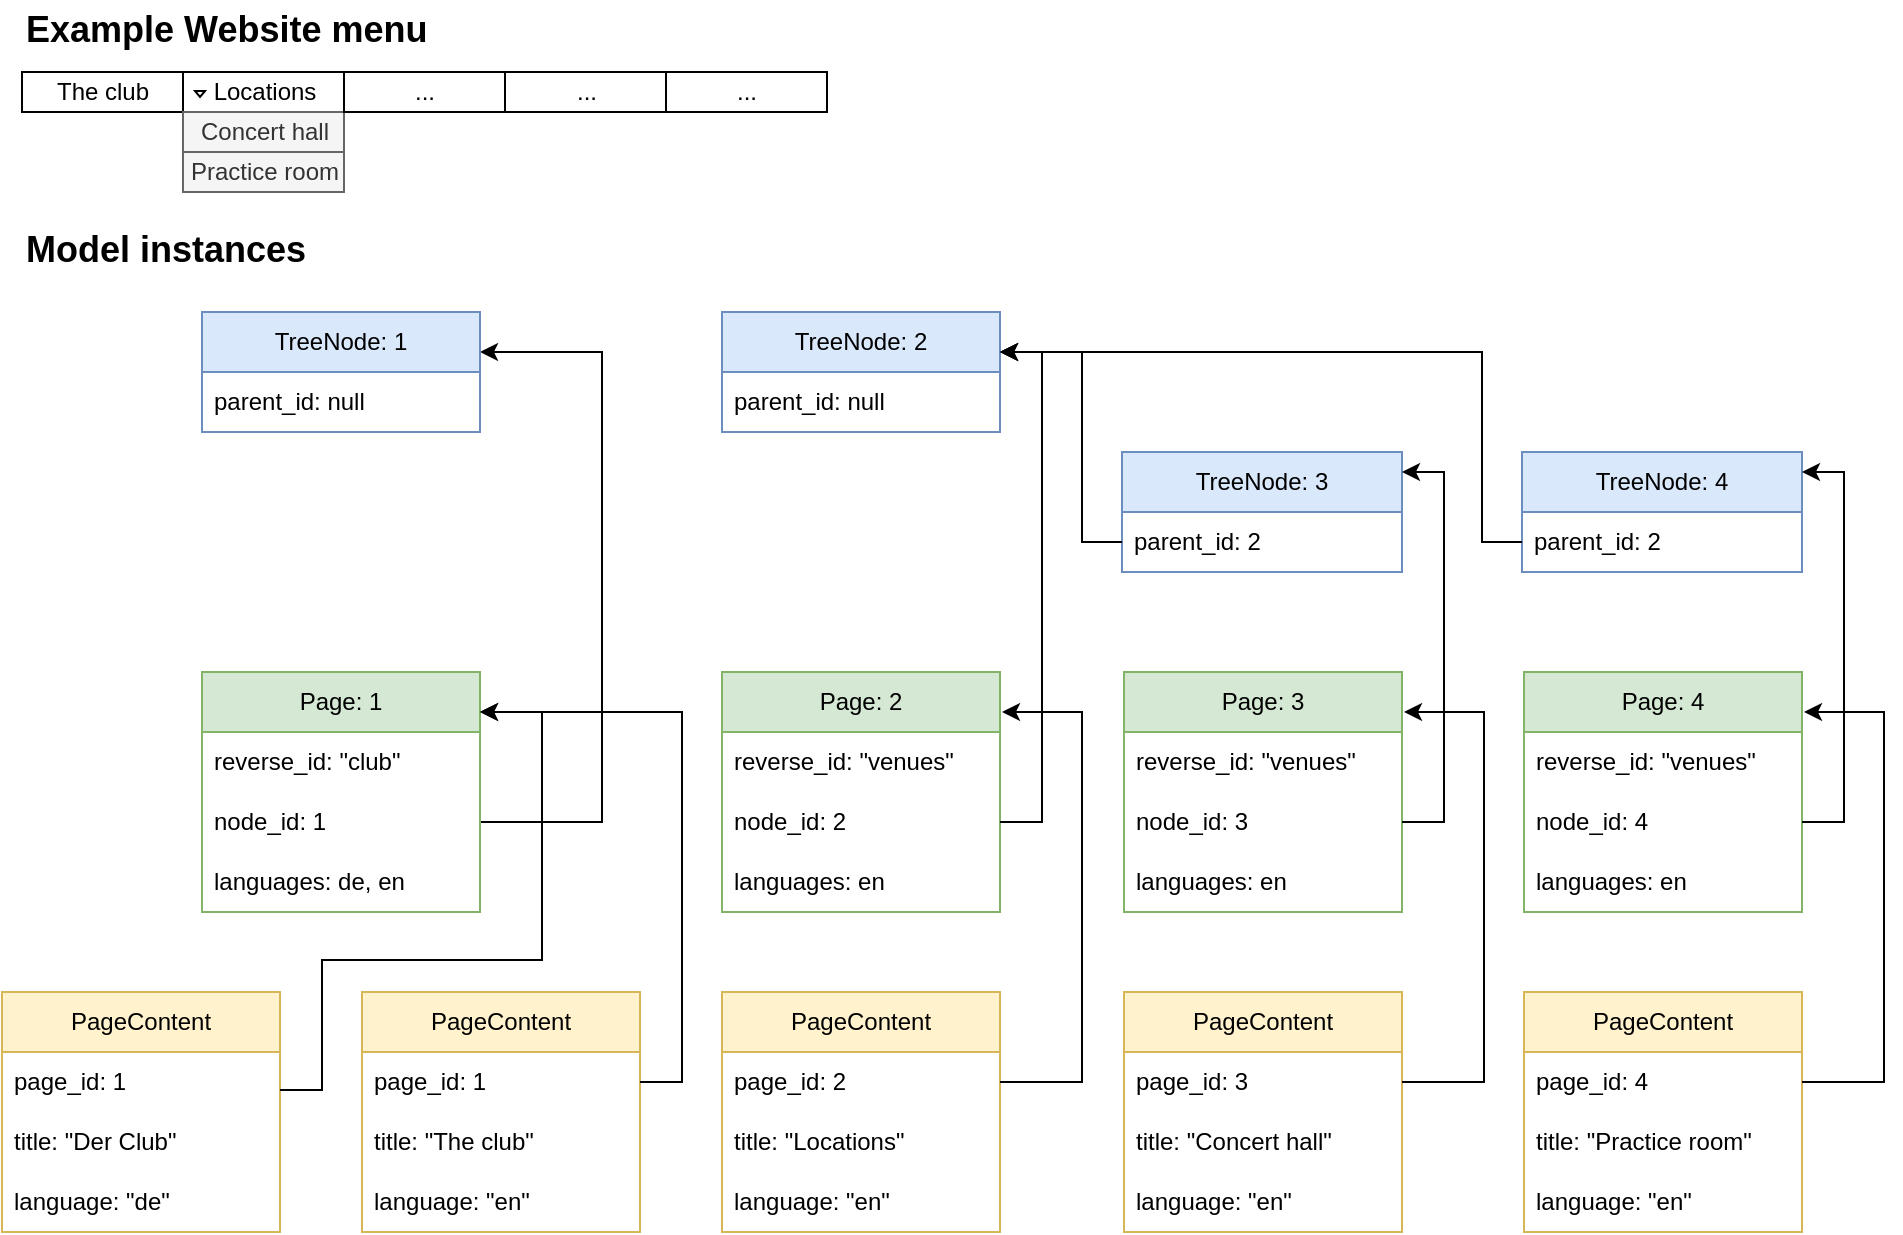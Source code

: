 <mxfile version="24.4.10" type="device">
  <diagram name="Page-1" id="IKWaYWiB5Xeum57ija8Y">
    <mxGraphModel dx="1057" dy="564" grid="1" gridSize="10" guides="1" tooltips="1" connect="1" arrows="1" fold="1" page="1" pageScale="1" pageWidth="850" pageHeight="1100" math="0" shadow="0">
      <root>
        <mxCell id="0" />
        <mxCell id="1" parent="0" />
        <mxCell id="kfbwJ9AQZt4Cy4s4MH8l-24" style="edgeStyle=orthogonalEdgeStyle;rounded=0;orthogonalLoop=1;jettySize=auto;html=1;startArrow=classic;startFill=1;endArrow=none;endFill=0;" edge="1" parent="1" source="kfbwJ9AQZt4Cy4s4MH8l-16" target="kfbwJ9AQZt4Cy4s4MH8l-22">
          <mxGeometry relative="1" as="geometry">
            <Array as="points">
              <mxPoint x="310" y="180" />
              <mxPoint x="310" y="415" />
            </Array>
          </mxGeometry>
        </mxCell>
        <mxCell id="kfbwJ9AQZt4Cy4s4MH8l-16" value="TreeNode: 1" style="swimlane;fontStyle=0;childLayout=stackLayout;horizontal=1;startSize=30;horizontalStack=0;resizeParent=1;resizeParentMax=0;resizeLast=0;collapsible=1;marginBottom=0;whiteSpace=wrap;html=1;fillColor=#dae8fc;strokeColor=#6c8ebf;" vertex="1" parent="1">
          <mxGeometry x="110" y="160" width="139" height="60" as="geometry" />
        </mxCell>
        <mxCell id="kfbwJ9AQZt4Cy4s4MH8l-17" value="parent_id: null" style="text;strokeColor=none;fillColor=none;align=left;verticalAlign=middle;spacingLeft=4;spacingRight=4;overflow=hidden;points=[[0,0.5],[1,0.5]];portConstraint=eastwest;rotatable=0;whiteSpace=wrap;html=1;" vertex="1" parent="kfbwJ9AQZt4Cy4s4MH8l-16">
          <mxGeometry y="30" width="139" height="30" as="geometry" />
        </mxCell>
        <mxCell id="kfbwJ9AQZt4Cy4s4MH8l-20" value="Page: 1" style="swimlane;fontStyle=0;childLayout=stackLayout;horizontal=1;startSize=30;horizontalStack=0;resizeParent=1;resizeParentMax=0;resizeLast=0;collapsible=1;marginBottom=0;whiteSpace=wrap;html=1;fillColor=#d5e8d4;strokeColor=#82b366;" vertex="1" parent="1">
          <mxGeometry x="110" y="340" width="139" height="120" as="geometry" />
        </mxCell>
        <mxCell id="kfbwJ9AQZt4Cy4s4MH8l-21" value="&lt;div&gt;reverse_id: &quot;club&quot;&lt;/div&gt;" style="text;strokeColor=none;fillColor=none;align=left;verticalAlign=middle;spacingLeft=4;spacingRight=4;overflow=hidden;points=[[0,0.5],[1,0.5]];portConstraint=eastwest;rotatable=0;whiteSpace=wrap;html=1;" vertex="1" parent="kfbwJ9AQZt4Cy4s4MH8l-20">
          <mxGeometry y="30" width="139" height="30" as="geometry" />
        </mxCell>
        <mxCell id="kfbwJ9AQZt4Cy4s4MH8l-22" value="node_id: 1" style="text;strokeColor=none;fillColor=none;align=left;verticalAlign=middle;spacingLeft=4;spacingRight=4;overflow=hidden;points=[[0,0.5],[1,0.5]];portConstraint=eastwest;rotatable=0;whiteSpace=wrap;html=1;" vertex="1" parent="kfbwJ9AQZt4Cy4s4MH8l-20">
          <mxGeometry y="60" width="139" height="30" as="geometry" />
        </mxCell>
        <mxCell id="kfbwJ9AQZt4Cy4s4MH8l-23" value="languages: de, en" style="text;strokeColor=none;fillColor=none;align=left;verticalAlign=middle;spacingLeft=4;spacingRight=4;overflow=hidden;points=[[0,0.5],[1,0.5]];portConstraint=eastwest;rotatable=0;whiteSpace=wrap;html=1;" vertex="1" parent="kfbwJ9AQZt4Cy4s4MH8l-20">
          <mxGeometry y="90" width="139" height="30" as="geometry" />
        </mxCell>
        <mxCell id="kfbwJ9AQZt4Cy4s4MH8l-25" value="PageContent" style="swimlane;fontStyle=0;childLayout=stackLayout;horizontal=1;startSize=30;horizontalStack=0;resizeParent=1;resizeParentMax=0;resizeLast=0;collapsible=1;marginBottom=0;whiteSpace=wrap;html=1;fillColor=#fff2cc;strokeColor=#d6b656;" vertex="1" parent="1">
          <mxGeometry x="10" y="500" width="139" height="120" as="geometry" />
        </mxCell>
        <mxCell id="kfbwJ9AQZt4Cy4s4MH8l-26" value="page_id: 1" style="text;strokeColor=none;fillColor=none;align=left;verticalAlign=middle;spacingLeft=4;spacingRight=4;overflow=hidden;points=[[0,0.5],[1,0.5]];portConstraint=eastwest;rotatable=0;whiteSpace=wrap;html=1;" vertex="1" parent="kfbwJ9AQZt4Cy4s4MH8l-25">
          <mxGeometry y="30" width="139" height="30" as="geometry" />
        </mxCell>
        <mxCell id="kfbwJ9AQZt4Cy4s4MH8l-28" value="title: &quot;Der Club&quot;" style="text;strokeColor=none;fillColor=none;align=left;verticalAlign=middle;spacingLeft=4;spacingRight=4;overflow=hidden;points=[[0,0.5],[1,0.5]];portConstraint=eastwest;rotatable=0;whiteSpace=wrap;html=1;" vertex="1" parent="kfbwJ9AQZt4Cy4s4MH8l-25">
          <mxGeometry y="60" width="139" height="30" as="geometry" />
        </mxCell>
        <mxCell id="kfbwJ9AQZt4Cy4s4MH8l-35" value="language: &quot;de&quot;" style="text;strokeColor=none;fillColor=none;align=left;verticalAlign=middle;spacingLeft=4;spacingRight=4;overflow=hidden;points=[[0,0.5],[1,0.5]];portConstraint=eastwest;rotatable=0;whiteSpace=wrap;html=1;" vertex="1" parent="kfbwJ9AQZt4Cy4s4MH8l-25">
          <mxGeometry y="90" width="139" height="30" as="geometry" />
        </mxCell>
        <mxCell id="kfbwJ9AQZt4Cy4s4MH8l-29" value="PageContent" style="swimlane;fontStyle=0;childLayout=stackLayout;horizontal=1;startSize=30;horizontalStack=0;resizeParent=1;resizeParentMax=0;resizeLast=0;collapsible=1;marginBottom=0;whiteSpace=wrap;html=1;fillColor=#fff2cc;strokeColor=#d6b656;" vertex="1" parent="1">
          <mxGeometry x="190" y="500" width="139" height="120" as="geometry" />
        </mxCell>
        <mxCell id="kfbwJ9AQZt4Cy4s4MH8l-30" value="page_id: 1" style="text;strokeColor=none;fillColor=none;align=left;verticalAlign=middle;spacingLeft=4;spacingRight=4;overflow=hidden;points=[[0,0.5],[1,0.5]];portConstraint=eastwest;rotatable=0;whiteSpace=wrap;html=1;" vertex="1" parent="kfbwJ9AQZt4Cy4s4MH8l-29">
          <mxGeometry y="30" width="139" height="30" as="geometry" />
        </mxCell>
        <mxCell id="kfbwJ9AQZt4Cy4s4MH8l-31" value="title: &quot;The club&quot;" style="text;strokeColor=none;fillColor=none;align=left;verticalAlign=middle;spacingLeft=4;spacingRight=4;overflow=hidden;points=[[0,0.5],[1,0.5]];portConstraint=eastwest;rotatable=0;whiteSpace=wrap;html=1;" vertex="1" parent="kfbwJ9AQZt4Cy4s4MH8l-29">
          <mxGeometry y="60" width="139" height="30" as="geometry" />
        </mxCell>
        <mxCell id="kfbwJ9AQZt4Cy4s4MH8l-36" value="language: &quot;en&quot;" style="text;strokeColor=none;fillColor=none;align=left;verticalAlign=middle;spacingLeft=4;spacingRight=4;overflow=hidden;points=[[0,0.5],[1,0.5]];portConstraint=eastwest;rotatable=0;whiteSpace=wrap;html=1;" vertex="1" parent="kfbwJ9AQZt4Cy4s4MH8l-29">
          <mxGeometry y="90" width="139" height="30" as="geometry" />
        </mxCell>
        <mxCell id="kfbwJ9AQZt4Cy4s4MH8l-34" value="" style="edgeStyle=orthogonalEdgeStyle;rounded=0;orthogonalLoop=1;jettySize=auto;html=1;startArrow=classic;startFill=1;endArrow=none;endFill=0;" edge="1" parent="1" source="kfbwJ9AQZt4Cy4s4MH8l-20" target="kfbwJ9AQZt4Cy4s4MH8l-30">
          <mxGeometry relative="1" as="geometry">
            <mxPoint x="260" y="349.999" as="sourcePoint" />
            <mxPoint x="350.97" y="534.97" as="targetPoint" />
            <Array as="points">
              <mxPoint x="350" y="360" />
              <mxPoint x="350" y="545" />
            </Array>
          </mxGeometry>
        </mxCell>
        <mxCell id="kfbwJ9AQZt4Cy4s4MH8l-37" value="" style="edgeStyle=orthogonalEdgeStyle;rounded=0;orthogonalLoop=1;jettySize=auto;html=1;startArrow=classic;startFill=1;endArrow=none;endFill=0;" edge="1" parent="1">
          <mxGeometry relative="1" as="geometry">
            <mxPoint x="249" y="360" as="sourcePoint" />
            <mxPoint x="149" y="549" as="targetPoint" />
            <Array as="points">
              <mxPoint x="280" y="360" />
              <mxPoint x="280" y="484" />
              <mxPoint x="170" y="484" />
              <mxPoint x="170" y="549" />
            </Array>
          </mxGeometry>
        </mxCell>
        <mxCell id="kfbwJ9AQZt4Cy4s4MH8l-38" value="TreeNode: 2" style="swimlane;fontStyle=0;childLayout=stackLayout;horizontal=1;startSize=30;horizontalStack=0;resizeParent=1;resizeParentMax=0;resizeLast=0;collapsible=1;marginBottom=0;whiteSpace=wrap;html=1;fillColor=#dae8fc;strokeColor=#6c8ebf;" vertex="1" parent="1">
          <mxGeometry x="370" y="160" width="139" height="60" as="geometry" />
        </mxCell>
        <mxCell id="kfbwJ9AQZt4Cy4s4MH8l-39" value="parent_id: null" style="text;strokeColor=none;fillColor=none;align=left;verticalAlign=middle;spacingLeft=4;spacingRight=4;overflow=hidden;points=[[0,0.5],[1,0.5]];portConstraint=eastwest;rotatable=0;whiteSpace=wrap;html=1;" vertex="1" parent="kfbwJ9AQZt4Cy4s4MH8l-38">
          <mxGeometry y="30" width="139" height="30" as="geometry" />
        </mxCell>
        <mxCell id="kfbwJ9AQZt4Cy4s4MH8l-40" value="Page: 2" style="swimlane;fontStyle=0;childLayout=stackLayout;horizontal=1;startSize=30;horizontalStack=0;resizeParent=1;resizeParentMax=0;resizeLast=0;collapsible=1;marginBottom=0;whiteSpace=wrap;html=1;fillColor=#d5e8d4;strokeColor=#82b366;" vertex="1" parent="1">
          <mxGeometry x="370" y="340" width="139" height="120" as="geometry" />
        </mxCell>
        <mxCell id="kfbwJ9AQZt4Cy4s4MH8l-41" value="&lt;div&gt;reverse_id: &quot;venues&quot;&lt;/div&gt;" style="text;strokeColor=none;fillColor=none;align=left;verticalAlign=middle;spacingLeft=4;spacingRight=4;overflow=hidden;points=[[0,0.5],[1,0.5]];portConstraint=eastwest;rotatable=0;whiteSpace=wrap;html=1;" vertex="1" parent="kfbwJ9AQZt4Cy4s4MH8l-40">
          <mxGeometry y="30" width="139" height="30" as="geometry" />
        </mxCell>
        <mxCell id="kfbwJ9AQZt4Cy4s4MH8l-42" value="node_id: 2" style="text;strokeColor=none;fillColor=none;align=left;verticalAlign=middle;spacingLeft=4;spacingRight=4;overflow=hidden;points=[[0,0.5],[1,0.5]];portConstraint=eastwest;rotatable=0;whiteSpace=wrap;html=1;" vertex="1" parent="kfbwJ9AQZt4Cy4s4MH8l-40">
          <mxGeometry y="60" width="139" height="30" as="geometry" />
        </mxCell>
        <mxCell id="kfbwJ9AQZt4Cy4s4MH8l-43" value="languages: en" style="text;strokeColor=none;fillColor=none;align=left;verticalAlign=middle;spacingLeft=4;spacingRight=4;overflow=hidden;points=[[0,0.5],[1,0.5]];portConstraint=eastwest;rotatable=0;whiteSpace=wrap;html=1;" vertex="1" parent="kfbwJ9AQZt4Cy4s4MH8l-40">
          <mxGeometry y="90" width="139" height="30" as="geometry" />
        </mxCell>
        <mxCell id="kfbwJ9AQZt4Cy4s4MH8l-44" value="PageContent" style="swimlane;fontStyle=0;childLayout=stackLayout;horizontal=1;startSize=30;horizontalStack=0;resizeParent=1;resizeParentMax=0;resizeLast=0;collapsible=1;marginBottom=0;whiteSpace=wrap;html=1;fillColor=#fff2cc;strokeColor=#d6b656;" vertex="1" parent="1">
          <mxGeometry x="370" y="500" width="139" height="120" as="geometry" />
        </mxCell>
        <mxCell id="kfbwJ9AQZt4Cy4s4MH8l-45" value="page_id: 2" style="text;strokeColor=none;fillColor=none;align=left;verticalAlign=middle;spacingLeft=4;spacingRight=4;overflow=hidden;points=[[0,0.5],[1,0.5]];portConstraint=eastwest;rotatable=0;whiteSpace=wrap;html=1;" vertex="1" parent="kfbwJ9AQZt4Cy4s4MH8l-44">
          <mxGeometry y="30" width="139" height="30" as="geometry" />
        </mxCell>
        <mxCell id="kfbwJ9AQZt4Cy4s4MH8l-46" value="title: &quot;Locations&quot;" style="text;strokeColor=none;fillColor=none;align=left;verticalAlign=middle;spacingLeft=4;spacingRight=4;overflow=hidden;points=[[0,0.5],[1,0.5]];portConstraint=eastwest;rotatable=0;whiteSpace=wrap;html=1;" vertex="1" parent="kfbwJ9AQZt4Cy4s4MH8l-44">
          <mxGeometry y="60" width="139" height="30" as="geometry" />
        </mxCell>
        <mxCell id="kfbwJ9AQZt4Cy4s4MH8l-47" value="language: &quot;en&quot;" style="text;strokeColor=none;fillColor=none;align=left;verticalAlign=middle;spacingLeft=4;spacingRight=4;overflow=hidden;points=[[0,0.5],[1,0.5]];portConstraint=eastwest;rotatable=0;whiteSpace=wrap;html=1;" vertex="1" parent="kfbwJ9AQZt4Cy4s4MH8l-44">
          <mxGeometry y="90" width="139" height="30" as="geometry" />
        </mxCell>
        <mxCell id="kfbwJ9AQZt4Cy4s4MH8l-48" style="edgeStyle=orthogonalEdgeStyle;rounded=0;orthogonalLoop=1;jettySize=auto;html=1;startArrow=classic;startFill=1;endArrow=none;endFill=0;" edge="1" source="kfbwJ9AQZt4Cy4s4MH8l-38" target="kfbwJ9AQZt4Cy4s4MH8l-42" parent="1">
          <mxGeometry relative="1" as="geometry">
            <Array as="points">
              <mxPoint x="530" y="180" />
              <mxPoint x="530" y="415" />
            </Array>
          </mxGeometry>
        </mxCell>
        <mxCell id="kfbwJ9AQZt4Cy4s4MH8l-49" value="" style="edgeStyle=orthogonalEdgeStyle;rounded=0;orthogonalLoop=1;jettySize=auto;html=1;startArrow=classic;startFill=1;endArrow=none;endFill=0;entryX=1;entryY=0.5;entryDx=0;entryDy=0;" edge="1" parent="1" target="kfbwJ9AQZt4Cy4s4MH8l-45">
          <mxGeometry relative="1" as="geometry">
            <mxPoint x="510" y="360" as="sourcePoint" />
            <mxPoint x="520" y="545" as="targetPoint" />
            <Array as="points">
              <mxPoint x="550" y="360" />
              <mxPoint x="550" y="545" />
            </Array>
          </mxGeometry>
        </mxCell>
        <mxCell id="kfbwJ9AQZt4Cy4s4MH8l-50" value="TreeNode: 3" style="swimlane;fontStyle=0;childLayout=stackLayout;horizontal=1;startSize=30;horizontalStack=0;resizeParent=1;resizeParentMax=0;resizeLast=0;collapsible=1;marginBottom=0;whiteSpace=wrap;html=1;fillColor=#dae8fc;strokeColor=#6c8ebf;" vertex="1" parent="1">
          <mxGeometry x="570" y="230" width="140" height="60" as="geometry" />
        </mxCell>
        <mxCell id="kfbwJ9AQZt4Cy4s4MH8l-51" value="parent_id: 2" style="text;strokeColor=none;fillColor=none;align=left;verticalAlign=middle;spacingLeft=4;spacingRight=4;overflow=hidden;points=[[0,0.5],[1,0.5]];portConstraint=eastwest;rotatable=0;whiteSpace=wrap;html=1;" vertex="1" parent="kfbwJ9AQZt4Cy4s4MH8l-50">
          <mxGeometry y="30" width="140" height="30" as="geometry" />
        </mxCell>
        <mxCell id="kfbwJ9AQZt4Cy4s4MH8l-52" value="TreeNode: 4" style="swimlane;fontStyle=0;childLayout=stackLayout;horizontal=1;startSize=30;horizontalStack=0;resizeParent=1;resizeParentMax=0;resizeLast=0;collapsible=1;marginBottom=0;whiteSpace=wrap;html=1;fillColor=#dae8fc;strokeColor=#6c8ebf;" vertex="1" parent="1">
          <mxGeometry x="770" y="230" width="140" height="60" as="geometry" />
        </mxCell>
        <mxCell id="kfbwJ9AQZt4Cy4s4MH8l-53" value="parent_id: 2" style="text;strokeColor=none;fillColor=none;align=left;verticalAlign=middle;spacingLeft=4;spacingRight=4;overflow=hidden;points=[[0,0.5],[1,0.5]];portConstraint=eastwest;rotatable=0;whiteSpace=wrap;html=1;" vertex="1" parent="kfbwJ9AQZt4Cy4s4MH8l-52">
          <mxGeometry y="30" width="140" height="30" as="geometry" />
        </mxCell>
        <mxCell id="kfbwJ9AQZt4Cy4s4MH8l-54" style="edgeStyle=orthogonalEdgeStyle;rounded=0;orthogonalLoop=1;jettySize=auto;html=1;startArrow=classic;startFill=1;endArrow=none;endFill=0;" edge="1" parent="1" target="kfbwJ9AQZt4Cy4s4MH8l-51">
          <mxGeometry relative="1" as="geometry">
            <mxPoint x="509" y="180" as="sourcePoint" />
            <mxPoint x="509" y="415" as="targetPoint" />
            <Array as="points">
              <mxPoint x="550" y="180" />
              <mxPoint x="550" y="275" />
            </Array>
          </mxGeometry>
        </mxCell>
        <mxCell id="kfbwJ9AQZt4Cy4s4MH8l-55" style="edgeStyle=orthogonalEdgeStyle;rounded=0;orthogonalLoop=1;jettySize=auto;html=1;startArrow=classic;startFill=1;endArrow=none;endFill=0;" edge="1" parent="1" target="kfbwJ9AQZt4Cy4s4MH8l-53">
          <mxGeometry relative="1" as="geometry">
            <mxPoint x="509" y="180" as="sourcePoint" />
            <mxPoint x="570" y="275" as="targetPoint" />
            <Array as="points">
              <mxPoint x="750" y="180" />
              <mxPoint x="750" y="275" />
            </Array>
          </mxGeometry>
        </mxCell>
        <mxCell id="kfbwJ9AQZt4Cy4s4MH8l-56" value="Page: 3" style="swimlane;fontStyle=0;childLayout=stackLayout;horizontal=1;startSize=30;horizontalStack=0;resizeParent=1;resizeParentMax=0;resizeLast=0;collapsible=1;marginBottom=0;whiteSpace=wrap;html=1;fillColor=#d5e8d4;strokeColor=#82b366;" vertex="1" parent="1">
          <mxGeometry x="571" y="340" width="139" height="120" as="geometry" />
        </mxCell>
        <mxCell id="kfbwJ9AQZt4Cy4s4MH8l-57" value="&lt;div&gt;reverse_id: &quot;venues&quot;&lt;/div&gt;" style="text;strokeColor=none;fillColor=none;align=left;verticalAlign=middle;spacingLeft=4;spacingRight=4;overflow=hidden;points=[[0,0.5],[1,0.5]];portConstraint=eastwest;rotatable=0;whiteSpace=wrap;html=1;" vertex="1" parent="kfbwJ9AQZt4Cy4s4MH8l-56">
          <mxGeometry y="30" width="139" height="30" as="geometry" />
        </mxCell>
        <mxCell id="kfbwJ9AQZt4Cy4s4MH8l-58" value="&lt;div&gt;node_id: 3&lt;/div&gt;" style="text;strokeColor=none;fillColor=none;align=left;verticalAlign=middle;spacingLeft=4;spacingRight=4;overflow=hidden;points=[[0,0.5],[1,0.5]];portConstraint=eastwest;rotatable=0;whiteSpace=wrap;html=1;" vertex="1" parent="kfbwJ9AQZt4Cy4s4MH8l-56">
          <mxGeometry y="60" width="139" height="30" as="geometry" />
        </mxCell>
        <mxCell id="kfbwJ9AQZt4Cy4s4MH8l-59" value="languages: en" style="text;strokeColor=none;fillColor=none;align=left;verticalAlign=middle;spacingLeft=4;spacingRight=4;overflow=hidden;points=[[0,0.5],[1,0.5]];portConstraint=eastwest;rotatable=0;whiteSpace=wrap;html=1;" vertex="1" parent="kfbwJ9AQZt4Cy4s4MH8l-56">
          <mxGeometry y="90" width="139" height="30" as="geometry" />
        </mxCell>
        <mxCell id="kfbwJ9AQZt4Cy4s4MH8l-60" value="PageContent" style="swimlane;fontStyle=0;childLayout=stackLayout;horizontal=1;startSize=30;horizontalStack=0;resizeParent=1;resizeParentMax=0;resizeLast=0;collapsible=1;marginBottom=0;whiteSpace=wrap;html=1;fillColor=#fff2cc;strokeColor=#d6b656;" vertex="1" parent="1">
          <mxGeometry x="571" y="500" width="139" height="120" as="geometry" />
        </mxCell>
        <mxCell id="kfbwJ9AQZt4Cy4s4MH8l-61" value="page_id: 3" style="text;strokeColor=none;fillColor=none;align=left;verticalAlign=middle;spacingLeft=4;spacingRight=4;overflow=hidden;points=[[0,0.5],[1,0.5]];portConstraint=eastwest;rotatable=0;whiteSpace=wrap;html=1;" vertex="1" parent="kfbwJ9AQZt4Cy4s4MH8l-60">
          <mxGeometry y="30" width="139" height="30" as="geometry" />
        </mxCell>
        <mxCell id="kfbwJ9AQZt4Cy4s4MH8l-62" value="title: &quot;Concert hall&quot;" style="text;strokeColor=none;fillColor=none;align=left;verticalAlign=middle;spacingLeft=4;spacingRight=4;overflow=hidden;points=[[0,0.5],[1,0.5]];portConstraint=eastwest;rotatable=0;whiteSpace=wrap;html=1;" vertex="1" parent="kfbwJ9AQZt4Cy4s4MH8l-60">
          <mxGeometry y="60" width="139" height="30" as="geometry" />
        </mxCell>
        <mxCell id="kfbwJ9AQZt4Cy4s4MH8l-63" value="language: &quot;en&quot;" style="text;strokeColor=none;fillColor=none;align=left;verticalAlign=middle;spacingLeft=4;spacingRight=4;overflow=hidden;points=[[0,0.5],[1,0.5]];portConstraint=eastwest;rotatable=0;whiteSpace=wrap;html=1;" vertex="1" parent="kfbwJ9AQZt4Cy4s4MH8l-60">
          <mxGeometry y="90" width="139" height="30" as="geometry" />
        </mxCell>
        <mxCell id="kfbwJ9AQZt4Cy4s4MH8l-64" value="Page: 4" style="swimlane;fontStyle=0;childLayout=stackLayout;horizontal=1;startSize=30;horizontalStack=0;resizeParent=1;resizeParentMax=0;resizeLast=0;collapsible=1;marginBottom=0;whiteSpace=wrap;html=1;fillColor=#d5e8d4;strokeColor=#82b366;" vertex="1" parent="1">
          <mxGeometry x="771" y="340" width="139" height="120" as="geometry" />
        </mxCell>
        <mxCell id="kfbwJ9AQZt4Cy4s4MH8l-65" value="&lt;div&gt;reverse_id: &quot;venues&quot;&lt;/div&gt;" style="text;strokeColor=none;fillColor=none;align=left;verticalAlign=middle;spacingLeft=4;spacingRight=4;overflow=hidden;points=[[0,0.5],[1,0.5]];portConstraint=eastwest;rotatable=0;whiteSpace=wrap;html=1;" vertex="1" parent="kfbwJ9AQZt4Cy4s4MH8l-64">
          <mxGeometry y="30" width="139" height="30" as="geometry" />
        </mxCell>
        <mxCell id="kfbwJ9AQZt4Cy4s4MH8l-66" value="node_id: 4" style="text;strokeColor=none;fillColor=none;align=left;verticalAlign=middle;spacingLeft=4;spacingRight=4;overflow=hidden;points=[[0,0.5],[1,0.5]];portConstraint=eastwest;rotatable=0;whiteSpace=wrap;html=1;" vertex="1" parent="kfbwJ9AQZt4Cy4s4MH8l-64">
          <mxGeometry y="60" width="139" height="30" as="geometry" />
        </mxCell>
        <mxCell id="kfbwJ9AQZt4Cy4s4MH8l-67" value="languages: en" style="text;strokeColor=none;fillColor=none;align=left;verticalAlign=middle;spacingLeft=4;spacingRight=4;overflow=hidden;points=[[0,0.5],[1,0.5]];portConstraint=eastwest;rotatable=0;whiteSpace=wrap;html=1;" vertex="1" parent="kfbwJ9AQZt4Cy4s4MH8l-64">
          <mxGeometry y="90" width="139" height="30" as="geometry" />
        </mxCell>
        <mxCell id="kfbwJ9AQZt4Cy4s4MH8l-68" value="PageContent" style="swimlane;fontStyle=0;childLayout=stackLayout;horizontal=1;startSize=30;horizontalStack=0;resizeParent=1;resizeParentMax=0;resizeLast=0;collapsible=1;marginBottom=0;whiteSpace=wrap;html=1;fillColor=#fff2cc;strokeColor=#d6b656;" vertex="1" parent="1">
          <mxGeometry x="771" y="500" width="139" height="120" as="geometry" />
        </mxCell>
        <mxCell id="kfbwJ9AQZt4Cy4s4MH8l-69" value="page_id: 4" style="text;strokeColor=none;fillColor=none;align=left;verticalAlign=middle;spacingLeft=4;spacingRight=4;overflow=hidden;points=[[0,0.5],[1,0.5]];portConstraint=eastwest;rotatable=0;whiteSpace=wrap;html=1;" vertex="1" parent="kfbwJ9AQZt4Cy4s4MH8l-68">
          <mxGeometry y="30" width="139" height="30" as="geometry" />
        </mxCell>
        <mxCell id="kfbwJ9AQZt4Cy4s4MH8l-70" value="title: &quot;Practice room&quot;" style="text;strokeColor=none;fillColor=none;align=left;verticalAlign=middle;spacingLeft=4;spacingRight=4;overflow=hidden;points=[[0,0.5],[1,0.5]];portConstraint=eastwest;rotatable=0;whiteSpace=wrap;html=1;" vertex="1" parent="kfbwJ9AQZt4Cy4s4MH8l-68">
          <mxGeometry y="60" width="139" height="30" as="geometry" />
        </mxCell>
        <mxCell id="kfbwJ9AQZt4Cy4s4MH8l-71" value="language: &quot;en&quot;" style="text;strokeColor=none;fillColor=none;align=left;verticalAlign=middle;spacingLeft=4;spacingRight=4;overflow=hidden;points=[[0,0.5],[1,0.5]];portConstraint=eastwest;rotatable=0;whiteSpace=wrap;html=1;" vertex="1" parent="kfbwJ9AQZt4Cy4s4MH8l-68">
          <mxGeometry y="90" width="139" height="30" as="geometry" />
        </mxCell>
        <mxCell id="kfbwJ9AQZt4Cy4s4MH8l-72" style="edgeStyle=orthogonalEdgeStyle;rounded=0;orthogonalLoop=1;jettySize=auto;html=1;startArrow=classic;startFill=1;endArrow=none;endFill=0;" edge="1" parent="1" source="kfbwJ9AQZt4Cy4s4MH8l-50" target="kfbwJ9AQZt4Cy4s4MH8l-58">
          <mxGeometry relative="1" as="geometry">
            <mxPoint x="710" y="240" as="sourcePoint" />
            <mxPoint x="710" y="475" as="targetPoint" />
            <Array as="points">
              <mxPoint x="731" y="240" />
              <mxPoint x="731" y="415" />
            </Array>
          </mxGeometry>
        </mxCell>
        <mxCell id="kfbwJ9AQZt4Cy4s4MH8l-73" style="edgeStyle=orthogonalEdgeStyle;rounded=0;orthogonalLoop=1;jettySize=auto;html=1;startArrow=classic;startFill=1;endArrow=none;endFill=0;" edge="1" parent="1" source="kfbwJ9AQZt4Cy4s4MH8l-52" target="kfbwJ9AQZt4Cy4s4MH8l-66">
          <mxGeometry relative="1" as="geometry">
            <mxPoint x="910" y="240" as="sourcePoint" />
            <mxPoint x="910" y="415" as="targetPoint" />
            <Array as="points">
              <mxPoint x="931" y="240" />
              <mxPoint x="931" y="415" />
            </Array>
          </mxGeometry>
        </mxCell>
        <mxCell id="kfbwJ9AQZt4Cy4s4MH8l-75" value="" style="edgeStyle=orthogonalEdgeStyle;rounded=0;orthogonalLoop=1;jettySize=auto;html=1;startArrow=classic;startFill=1;endArrow=none;endFill=0;entryX=1;entryY=0.5;entryDx=0;entryDy=0;" edge="1" parent="1">
          <mxGeometry relative="1" as="geometry">
            <mxPoint x="711" y="360" as="sourcePoint" />
            <mxPoint x="710" y="545" as="targetPoint" />
            <Array as="points">
              <mxPoint x="751" y="360" />
              <mxPoint x="751" y="545" />
            </Array>
          </mxGeometry>
        </mxCell>
        <mxCell id="kfbwJ9AQZt4Cy4s4MH8l-76" value="" style="edgeStyle=orthogonalEdgeStyle;rounded=0;orthogonalLoop=1;jettySize=auto;html=1;startArrow=classic;startFill=1;endArrow=none;endFill=0;entryX=1;entryY=0.5;entryDx=0;entryDy=0;" edge="1" parent="1">
          <mxGeometry relative="1" as="geometry">
            <mxPoint x="911" y="360" as="sourcePoint" />
            <mxPoint x="910" y="545" as="targetPoint" />
            <Array as="points">
              <mxPoint x="951" y="360" />
              <mxPoint x="951" y="545" />
            </Array>
          </mxGeometry>
        </mxCell>
        <mxCell id="kfbwJ9AQZt4Cy4s4MH8l-77" value="The club" style="rounded=0;whiteSpace=wrap;html=1;" vertex="1" parent="1">
          <mxGeometry x="20" y="40" width="80.5" height="20" as="geometry" />
        </mxCell>
        <mxCell id="kfbwJ9AQZt4Cy4s4MH8l-78" value="Locations" style="rounded=0;whiteSpace=wrap;html=1;align=center;" vertex="1" parent="1">
          <mxGeometry x="100.5" y="40" width="80.5" height="20" as="geometry" />
        </mxCell>
        <mxCell id="kfbwJ9AQZt4Cy4s4MH8l-79" value="Concert hall" style="rounded=0;whiteSpace=wrap;html=1;fillColor=#f5f5f5;fontColor=#333333;strokeColor=#666666;" vertex="1" parent="1">
          <mxGeometry x="100.5" y="60" width="80.5" height="20" as="geometry" />
        </mxCell>
        <mxCell id="kfbwJ9AQZt4Cy4s4MH8l-80" value="" style="triangle;whiteSpace=wrap;html=1;rotation=90;" vertex="1" parent="1">
          <mxGeometry x="107.5" y="48.5" width="3" height="5" as="geometry" />
        </mxCell>
        <mxCell id="kfbwJ9AQZt4Cy4s4MH8l-81" value="Practice room" style="rounded=0;whiteSpace=wrap;html=1;fillColor=#f5f5f5;fontColor=#333333;strokeColor=#666666;" vertex="1" parent="1">
          <mxGeometry x="100.5" y="80" width="80.5" height="20" as="geometry" />
        </mxCell>
        <mxCell id="kfbwJ9AQZt4Cy4s4MH8l-82" value="..." style="rounded=0;whiteSpace=wrap;html=1;" vertex="1" parent="1">
          <mxGeometry x="181" y="40" width="80.5" height="20" as="geometry" />
        </mxCell>
        <mxCell id="kfbwJ9AQZt4Cy4s4MH8l-83" value="..." style="rounded=0;whiteSpace=wrap;html=1;" vertex="1" parent="1">
          <mxGeometry x="261.5" y="40" width="80.5" height="20" as="geometry" />
        </mxCell>
        <mxCell id="kfbwJ9AQZt4Cy4s4MH8l-84" value="..." style="rounded=0;whiteSpace=wrap;html=1;" vertex="1" parent="1">
          <mxGeometry x="342" y="40" width="80.5" height="20" as="geometry" />
        </mxCell>
        <mxCell id="kfbwJ9AQZt4Cy4s4MH8l-86" value="&lt;font style=&quot;font-size: 18px;&quot;&gt;&lt;b&gt;Example Website menu&lt;br&gt;&lt;/b&gt;&lt;/font&gt;" style="text;html=1;align=left;verticalAlign=middle;whiteSpace=wrap;rounded=0;" vertex="1" parent="1">
          <mxGeometry x="20" y="4" width="270" height="30" as="geometry" />
        </mxCell>
        <mxCell id="kfbwJ9AQZt4Cy4s4MH8l-87" value="&lt;font style=&quot;font-size: 18px;&quot;&gt;&lt;b&gt;Model instances &lt;br&gt;&lt;/b&gt;&lt;/font&gt;" style="text;html=1;align=left;verticalAlign=middle;whiteSpace=wrap;rounded=0;" vertex="1" parent="1">
          <mxGeometry x="20" y="114" width="200" height="30" as="geometry" />
        </mxCell>
      </root>
    </mxGraphModel>
  </diagram>
</mxfile>
